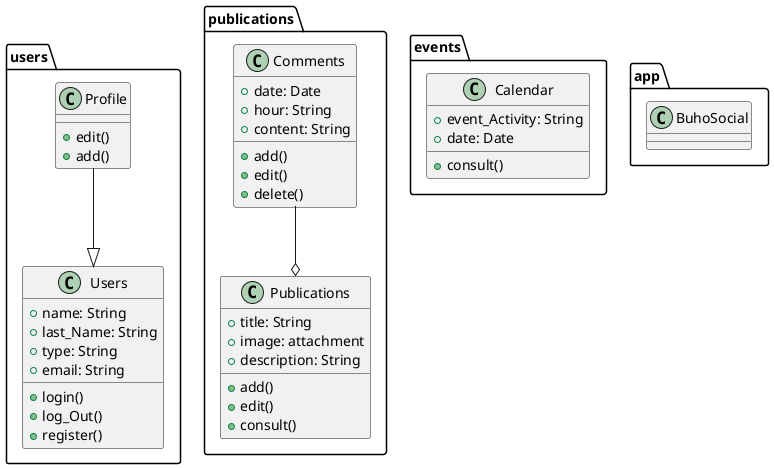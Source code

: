 @startuml packageDiagram

allowmixing

package users <<Folder>> {
    class Users{
        +name: String
        +last_Name: String
        +type: String
        +email: String
        +login()
        +log_Out()
        +register()
    }
    class Profile{
        +edit()
        +add()
    }
}

package publications <<Folder>> {
    class Publications{
        +title: String
        +image: attachment
        +description: String
        +add()
        +edit()
        +consult()
    }
    class Comments{
        +date: Date
        +hour: String
        +content: String
        +add()
        +edit()
        +delete()
    }
}

package events <<Folder>> {
    class Calendar{
        +event_Activity: String
        +date: Date
        +consult()
    }
}

package app <<Folder>> {
    class BuhoSocial{}
}

Profile --|> Users
Comments --o Publications

@enduml